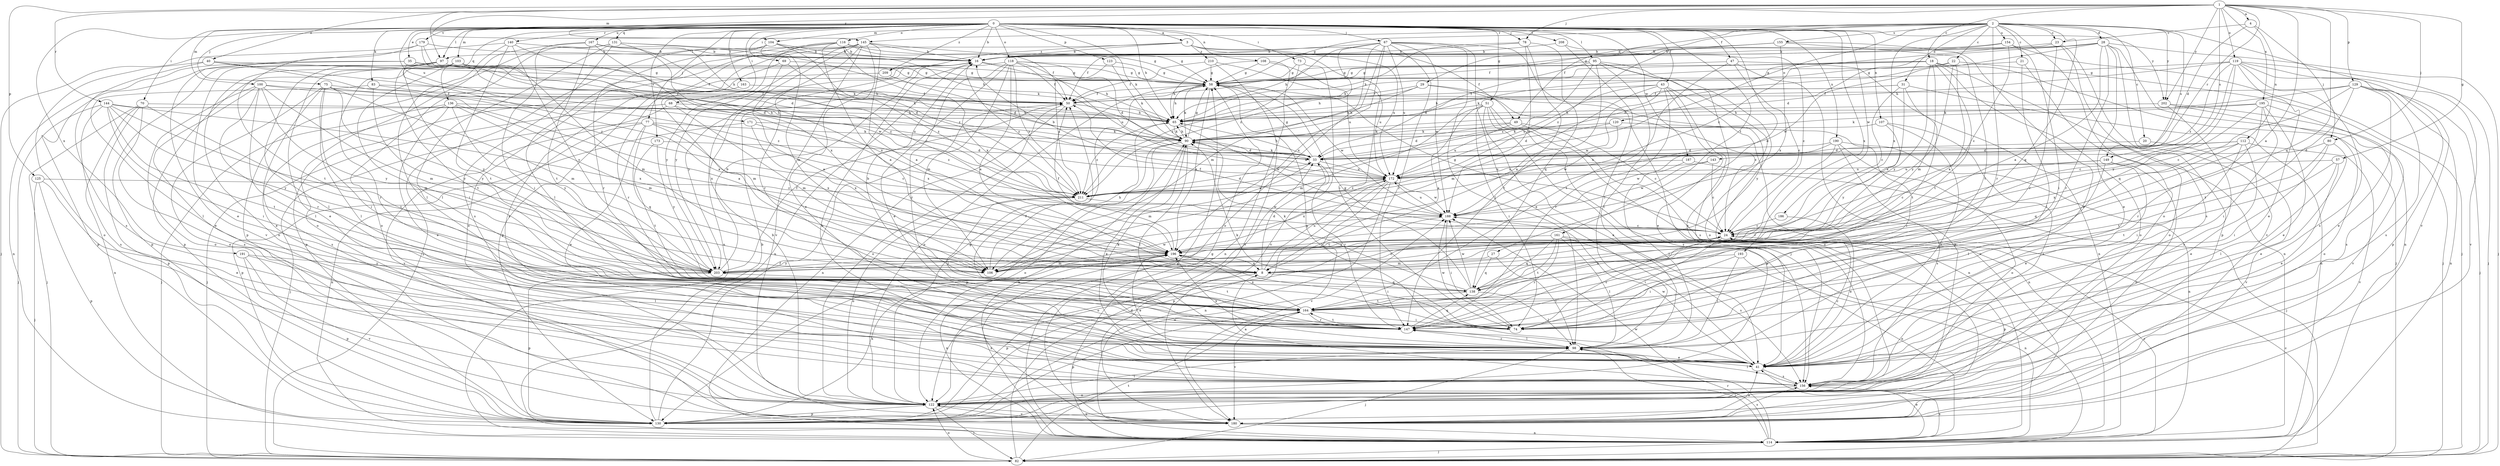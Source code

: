 strict digraph  {
0;
1;
2;
3;
4;
8;
16;
18;
20;
21;
22;
23;
24;
27;
28;
29;
31;
33;
35;
40;
41;
43;
47;
49;
50;
51;
57;
58;
65;
67;
68;
69;
70;
73;
74;
75;
77;
78;
80;
82;
83;
90;
95;
97;
98;
100;
103;
104;
106;
107;
108;
112;
114;
116;
118;
119;
120;
122;
123;
125;
129;
130;
131;
136;
138;
140;
143;
144;
145;
147;
149;
154;
155;
156;
161;
163;
164;
167;
171;
172;
173;
179;
180;
186;
187;
188;
190;
191;
193;
195;
196;
202;
203;
208;
209;
210;
211;
0 -> 3  [label=a];
0 -> 16  [label=b];
0 -> 27  [label=d];
0 -> 35  [label=e];
0 -> 43  [label=f];
0 -> 47  [label=f];
0 -> 51  [label=g];
0 -> 65  [label=h];
0 -> 67  [label=i];
0 -> 68  [label=i];
0 -> 69  [label=i];
0 -> 70  [label=i];
0 -> 73  [label=i];
0 -> 75  [label=j];
0 -> 77  [label=j];
0 -> 78  [label=j];
0 -> 83  [label=k];
0 -> 90  [label=k];
0 -> 95  [label=l];
0 -> 97  [label=l];
0 -> 100  [label=m];
0 -> 103  [label=m];
0 -> 107  [label=n];
0 -> 108  [label=n];
0 -> 116  [label=o];
0 -> 118  [label=o];
0 -> 123  [label=p];
0 -> 131  [label=q];
0 -> 136  [label=q];
0 -> 140  [label=r];
0 -> 161  [label=t];
0 -> 163  [label=t];
0 -> 167  [label=u];
0 -> 171  [label=u];
0 -> 173  [label=v];
0 -> 179  [label=v];
0 -> 186  [label=w];
0 -> 187  [label=w];
0 -> 190  [label=x];
0 -> 191  [label=x];
0 -> 193  [label=x];
0 -> 202  [label=y];
0 -> 208  [label=z];
0 -> 209  [label=z];
1 -> 4  [label=a];
1 -> 8  [label=a];
1 -> 18  [label=c];
1 -> 40  [label=e];
1 -> 57  [label=g];
1 -> 78  [label=j];
1 -> 80  [label=j];
1 -> 97  [label=l];
1 -> 104  [label=m];
1 -> 119  [label=o];
1 -> 125  [label=p];
1 -> 129  [label=p];
1 -> 138  [label=q];
1 -> 143  [label=r];
1 -> 144  [label=r];
1 -> 145  [label=r];
1 -> 149  [label=s];
1 -> 195  [label=x];
1 -> 202  [label=y];
2 -> 20  [label=c];
2 -> 21  [label=c];
2 -> 22  [label=c];
2 -> 23  [label=c];
2 -> 28  [label=d];
2 -> 29  [label=d];
2 -> 31  [label=d];
2 -> 49  [label=f];
2 -> 58  [label=g];
2 -> 104  [label=m];
2 -> 120  [label=o];
2 -> 122  [label=o];
2 -> 138  [label=q];
2 -> 145  [label=r];
2 -> 147  [label=r];
2 -> 149  [label=s];
2 -> 154  [label=s];
2 -> 155  [label=s];
2 -> 180  [label=v];
2 -> 196  [label=x];
2 -> 202  [label=y];
3 -> 16  [label=b];
3 -> 49  [label=f];
3 -> 74  [label=i];
3 -> 97  [label=l];
3 -> 172  [label=u];
3 -> 209  [label=z];
3 -> 210  [label=z];
4 -> 23  [label=c];
4 -> 33  [label=d];
4 -> 80  [label=j];
4 -> 112  [label=n];
8 -> 33  [label=d];
8 -> 130  [label=p];
8 -> 138  [label=q];
8 -> 172  [label=u];
16 -> 58  [label=g];
16 -> 65  [label=h];
16 -> 203  [label=y];
16 -> 211  [label=z];
18 -> 58  [label=g];
18 -> 65  [label=h];
18 -> 82  [label=j];
18 -> 90  [label=k];
18 -> 106  [label=m];
18 -> 114  [label=n];
18 -> 122  [label=o];
18 -> 164  [label=t];
18 -> 203  [label=y];
20 -> 33  [label=d];
20 -> 180  [label=v];
21 -> 58  [label=g];
21 -> 98  [label=l];
21 -> 122  [label=o];
22 -> 8  [label=a];
22 -> 33  [label=d];
22 -> 58  [label=g];
22 -> 82  [label=j];
22 -> 203  [label=y];
23 -> 16  [label=b];
23 -> 130  [label=p];
23 -> 147  [label=r];
23 -> 156  [label=s];
23 -> 211  [label=z];
24 -> 50  [label=f];
24 -> 58  [label=g];
24 -> 74  [label=i];
24 -> 130  [label=p];
24 -> 196  [label=x];
27 -> 98  [label=l];
27 -> 106  [label=m];
27 -> 138  [label=q];
28 -> 8  [label=a];
28 -> 16  [label=b];
28 -> 33  [label=d];
28 -> 41  [label=e];
28 -> 58  [label=g];
28 -> 82  [label=j];
28 -> 114  [label=n];
28 -> 147  [label=r];
28 -> 180  [label=v];
28 -> 188  [label=w];
29 -> 24  [label=c];
29 -> 50  [label=f];
29 -> 65  [label=h];
29 -> 90  [label=k];
29 -> 203  [label=y];
31 -> 24  [label=c];
31 -> 50  [label=f];
31 -> 65  [label=h];
31 -> 114  [label=n];
31 -> 164  [label=t];
31 -> 196  [label=x];
33 -> 58  [label=g];
33 -> 65  [label=h];
33 -> 90  [label=k];
33 -> 106  [label=m];
33 -> 147  [label=r];
33 -> 172  [label=u];
35 -> 8  [label=a];
35 -> 58  [label=g];
35 -> 90  [label=k];
35 -> 114  [label=n];
35 -> 130  [label=p];
35 -> 211  [label=z];
40 -> 33  [label=d];
40 -> 58  [label=g];
40 -> 122  [label=o];
40 -> 156  [label=s];
40 -> 211  [label=z];
41 -> 24  [label=c];
41 -> 58  [label=g];
41 -> 156  [label=s];
41 -> 188  [label=w];
43 -> 41  [label=e];
43 -> 50  [label=f];
43 -> 106  [label=m];
43 -> 147  [label=r];
43 -> 156  [label=s];
43 -> 172  [label=u];
43 -> 180  [label=v];
43 -> 188  [label=w];
47 -> 24  [label=c];
47 -> 58  [label=g];
47 -> 114  [label=n];
47 -> 130  [label=p];
47 -> 164  [label=t];
49 -> 24  [label=c];
49 -> 33  [label=d];
49 -> 90  [label=k];
49 -> 114  [label=n];
49 -> 172  [label=u];
50 -> 65  [label=h];
50 -> 114  [label=n];
50 -> 122  [label=o];
51 -> 8  [label=a];
51 -> 41  [label=e];
51 -> 65  [label=h];
51 -> 74  [label=i];
51 -> 106  [label=m];
51 -> 114  [label=n];
51 -> 130  [label=p];
51 -> 156  [label=s];
57 -> 41  [label=e];
57 -> 98  [label=l];
57 -> 164  [label=t];
57 -> 172  [label=u];
58 -> 50  [label=f];
58 -> 65  [label=h];
58 -> 90  [label=k];
58 -> 122  [label=o];
58 -> 188  [label=w];
58 -> 196  [label=x];
65 -> 90  [label=k];
65 -> 188  [label=w];
65 -> 211  [label=z];
67 -> 16  [label=b];
67 -> 41  [label=e];
67 -> 65  [label=h];
67 -> 82  [label=j];
67 -> 98  [label=l];
67 -> 106  [label=m];
67 -> 122  [label=o];
67 -> 147  [label=r];
67 -> 172  [label=u];
67 -> 188  [label=w];
67 -> 196  [label=x];
67 -> 211  [label=z];
68 -> 65  [label=h];
68 -> 82  [label=j];
68 -> 106  [label=m];
68 -> 180  [label=v];
68 -> 196  [label=x];
69 -> 8  [label=a];
69 -> 58  [label=g];
69 -> 147  [label=r];
69 -> 211  [label=z];
70 -> 65  [label=h];
70 -> 82  [label=j];
70 -> 114  [label=n];
70 -> 130  [label=p];
70 -> 156  [label=s];
70 -> 164  [label=t];
73 -> 58  [label=g];
73 -> 180  [label=v];
73 -> 211  [label=z];
74 -> 24  [label=c];
74 -> 50  [label=f];
74 -> 90  [label=k];
74 -> 188  [label=w];
75 -> 8  [label=a];
75 -> 41  [label=e];
75 -> 50  [label=f];
75 -> 74  [label=i];
75 -> 98  [label=l];
75 -> 106  [label=m];
75 -> 122  [label=o];
75 -> 203  [label=y];
77 -> 24  [label=c];
77 -> 41  [label=e];
77 -> 82  [label=j];
77 -> 90  [label=k];
77 -> 114  [label=n];
77 -> 138  [label=q];
77 -> 196  [label=x];
78 -> 16  [label=b];
78 -> 65  [label=h];
78 -> 138  [label=q];
78 -> 147  [label=r];
78 -> 188  [label=w];
80 -> 33  [label=d];
80 -> 41  [label=e];
80 -> 74  [label=i];
80 -> 164  [label=t];
82 -> 24  [label=c];
82 -> 33  [label=d];
82 -> 122  [label=o];
82 -> 164  [label=t];
83 -> 50  [label=f];
83 -> 98  [label=l];
83 -> 203  [label=y];
83 -> 211  [label=z];
90 -> 33  [label=d];
90 -> 41  [label=e];
90 -> 58  [label=g];
90 -> 65  [label=h];
90 -> 98  [label=l];
90 -> 122  [label=o];
90 -> 130  [label=p];
95 -> 8  [label=a];
95 -> 33  [label=d];
95 -> 58  [label=g];
95 -> 98  [label=l];
95 -> 122  [label=o];
95 -> 156  [label=s];
95 -> 180  [label=v];
95 -> 211  [label=z];
97 -> 33  [label=d];
97 -> 41  [label=e];
97 -> 58  [label=g];
97 -> 65  [label=h];
97 -> 98  [label=l];
97 -> 130  [label=p];
97 -> 164  [label=t];
97 -> 203  [label=y];
98 -> 41  [label=e];
98 -> 82  [label=j];
98 -> 90  [label=k];
98 -> 147  [label=r];
98 -> 196  [label=x];
100 -> 41  [label=e];
100 -> 50  [label=f];
100 -> 98  [label=l];
100 -> 106  [label=m];
100 -> 122  [label=o];
100 -> 147  [label=r];
100 -> 172  [label=u];
100 -> 203  [label=y];
103 -> 41  [label=e];
103 -> 50  [label=f];
103 -> 58  [label=g];
103 -> 74  [label=i];
103 -> 106  [label=m];
103 -> 122  [label=o];
103 -> 130  [label=p];
103 -> 147  [label=r];
104 -> 16  [label=b];
104 -> 65  [label=h];
104 -> 82  [label=j];
104 -> 98  [label=l];
104 -> 106  [label=m];
104 -> 211  [label=z];
106 -> 24  [label=c];
106 -> 65  [label=h];
106 -> 188  [label=w];
107 -> 41  [label=e];
107 -> 90  [label=k];
107 -> 156  [label=s];
107 -> 203  [label=y];
108 -> 58  [label=g];
108 -> 65  [label=h];
108 -> 114  [label=n];
108 -> 172  [label=u];
112 -> 33  [label=d];
112 -> 41  [label=e];
112 -> 74  [label=i];
112 -> 138  [label=q];
112 -> 172  [label=u];
112 -> 180  [label=v];
112 -> 196  [label=x];
114 -> 24  [label=c];
114 -> 41  [label=e];
114 -> 58  [label=g];
114 -> 82  [label=j];
114 -> 98  [label=l];
114 -> 147  [label=r];
114 -> 156  [label=s];
114 -> 188  [label=w];
114 -> 196  [label=x];
116 -> 8  [label=a];
116 -> 16  [label=b];
116 -> 50  [label=f];
116 -> 58  [label=g];
116 -> 147  [label=r];
116 -> 156  [label=s];
116 -> 196  [label=x];
116 -> 203  [label=y];
118 -> 8  [label=a];
118 -> 33  [label=d];
118 -> 41  [label=e];
118 -> 50  [label=f];
118 -> 58  [label=g];
118 -> 106  [label=m];
118 -> 114  [label=n];
118 -> 147  [label=r];
118 -> 172  [label=u];
118 -> 211  [label=z];
119 -> 41  [label=e];
119 -> 58  [label=g];
119 -> 65  [label=h];
119 -> 82  [label=j];
119 -> 130  [label=p];
119 -> 138  [label=q];
119 -> 156  [label=s];
119 -> 180  [label=v];
119 -> 203  [label=y];
119 -> 211  [label=z];
120 -> 33  [label=d];
120 -> 74  [label=i];
120 -> 90  [label=k];
120 -> 188  [label=w];
122 -> 16  [label=b];
122 -> 58  [label=g];
122 -> 82  [label=j];
122 -> 98  [label=l];
122 -> 130  [label=p];
122 -> 180  [label=v];
123 -> 58  [label=g];
123 -> 90  [label=k];
123 -> 211  [label=z];
125 -> 41  [label=e];
125 -> 82  [label=j];
125 -> 130  [label=p];
125 -> 211  [label=z];
129 -> 24  [label=c];
129 -> 41  [label=e];
129 -> 50  [label=f];
129 -> 82  [label=j];
129 -> 90  [label=k];
129 -> 114  [label=n];
129 -> 156  [label=s];
129 -> 164  [label=t];
130 -> 16  [label=b];
130 -> 50  [label=f];
130 -> 188  [label=w];
130 -> 196  [label=x];
131 -> 16  [label=b];
131 -> 90  [label=k];
131 -> 98  [label=l];
131 -> 122  [label=o];
131 -> 130  [label=p];
131 -> 156  [label=s];
131 -> 196  [label=x];
136 -> 41  [label=e];
136 -> 65  [label=h];
136 -> 82  [label=j];
136 -> 106  [label=m];
136 -> 156  [label=s];
136 -> 196  [label=x];
136 -> 203  [label=y];
138 -> 16  [label=b];
138 -> 58  [label=g];
138 -> 90  [label=k];
138 -> 98  [label=l];
138 -> 164  [label=t];
138 -> 188  [label=w];
140 -> 16  [label=b];
140 -> 24  [label=c];
140 -> 98  [label=l];
140 -> 164  [label=t];
140 -> 180  [label=v];
140 -> 203  [label=y];
143 -> 24  [label=c];
143 -> 172  [label=u];
143 -> 188  [label=w];
144 -> 65  [label=h];
144 -> 74  [label=i];
144 -> 82  [label=j];
144 -> 106  [label=m];
144 -> 156  [label=s];
144 -> 164  [label=t];
144 -> 196  [label=x];
144 -> 203  [label=y];
145 -> 8  [label=a];
145 -> 16  [label=b];
145 -> 41  [label=e];
145 -> 58  [label=g];
145 -> 114  [label=n];
145 -> 122  [label=o];
145 -> 130  [label=p];
145 -> 147  [label=r];
145 -> 180  [label=v];
145 -> 203  [label=y];
147 -> 98  [label=l];
147 -> 138  [label=q];
147 -> 164  [label=t];
149 -> 24  [label=c];
149 -> 41  [label=e];
149 -> 98  [label=l];
149 -> 122  [label=o];
149 -> 172  [label=u];
154 -> 16  [label=b];
154 -> 24  [label=c];
154 -> 50  [label=f];
154 -> 74  [label=i];
154 -> 82  [label=j];
155 -> 16  [label=b];
155 -> 41  [label=e];
155 -> 50  [label=f];
155 -> 164  [label=t];
155 -> 196  [label=x];
155 -> 211  [label=z];
156 -> 8  [label=a];
156 -> 16  [label=b];
156 -> 98  [label=l];
156 -> 122  [label=o];
161 -> 98  [label=l];
161 -> 114  [label=n];
161 -> 138  [label=q];
161 -> 147  [label=r];
161 -> 156  [label=s];
161 -> 164  [label=t];
161 -> 196  [label=x];
163 -> 50  [label=f];
163 -> 106  [label=m];
164 -> 74  [label=i];
164 -> 130  [label=p];
164 -> 147  [label=r];
164 -> 180  [label=v];
164 -> 196  [label=x];
167 -> 16  [label=b];
167 -> 65  [label=h];
167 -> 74  [label=i];
167 -> 90  [label=k];
167 -> 122  [label=o];
167 -> 164  [label=t];
167 -> 196  [label=x];
171 -> 90  [label=k];
171 -> 130  [label=p];
171 -> 196  [label=x];
171 -> 211  [label=z];
172 -> 16  [label=b];
172 -> 90  [label=k];
172 -> 114  [label=n];
172 -> 130  [label=p];
172 -> 180  [label=v];
172 -> 188  [label=w];
172 -> 196  [label=x];
172 -> 211  [label=z];
173 -> 33  [label=d];
173 -> 164  [label=t];
173 -> 203  [label=y];
179 -> 16  [label=b];
179 -> 33  [label=d];
179 -> 82  [label=j];
179 -> 164  [label=t];
179 -> 188  [label=w];
180 -> 41  [label=e];
180 -> 58  [label=g];
180 -> 90  [label=k];
180 -> 114  [label=n];
180 -> 122  [label=o];
180 -> 156  [label=s];
186 -> 24  [label=c];
186 -> 41  [label=e];
187 -> 82  [label=j];
187 -> 98  [label=l];
187 -> 172  [label=u];
188 -> 24  [label=c];
188 -> 74  [label=i];
188 -> 122  [label=o];
188 -> 172  [label=u];
190 -> 33  [label=d];
190 -> 114  [label=n];
190 -> 122  [label=o];
190 -> 147  [label=r];
190 -> 156  [label=s];
190 -> 188  [label=w];
191 -> 98  [label=l];
191 -> 130  [label=p];
191 -> 180  [label=v];
191 -> 203  [label=y];
193 -> 8  [label=a];
193 -> 74  [label=i];
193 -> 98  [label=l];
193 -> 114  [label=n];
195 -> 24  [label=c];
195 -> 41  [label=e];
195 -> 65  [label=h];
195 -> 74  [label=i];
195 -> 90  [label=k];
195 -> 147  [label=r];
195 -> 156  [label=s];
196 -> 8  [label=a];
196 -> 24  [label=c];
196 -> 41  [label=e];
196 -> 50  [label=f];
196 -> 74  [label=i];
196 -> 106  [label=m];
196 -> 114  [label=n];
196 -> 203  [label=y];
202 -> 65  [label=h];
202 -> 122  [label=o];
202 -> 156  [label=s];
202 -> 180  [label=v];
203 -> 16  [label=b];
203 -> 50  [label=f];
203 -> 130  [label=p];
203 -> 164  [label=t];
208 -> 16  [label=b];
208 -> 24  [label=c];
208 -> 98  [label=l];
209 -> 33  [label=d];
209 -> 130  [label=p];
210 -> 50  [label=f];
210 -> 58  [label=g];
210 -> 172  [label=u];
210 -> 180  [label=v];
211 -> 33  [label=d];
211 -> 122  [label=o];
211 -> 147  [label=r];
211 -> 172  [label=u];
211 -> 188  [label=w];
}
